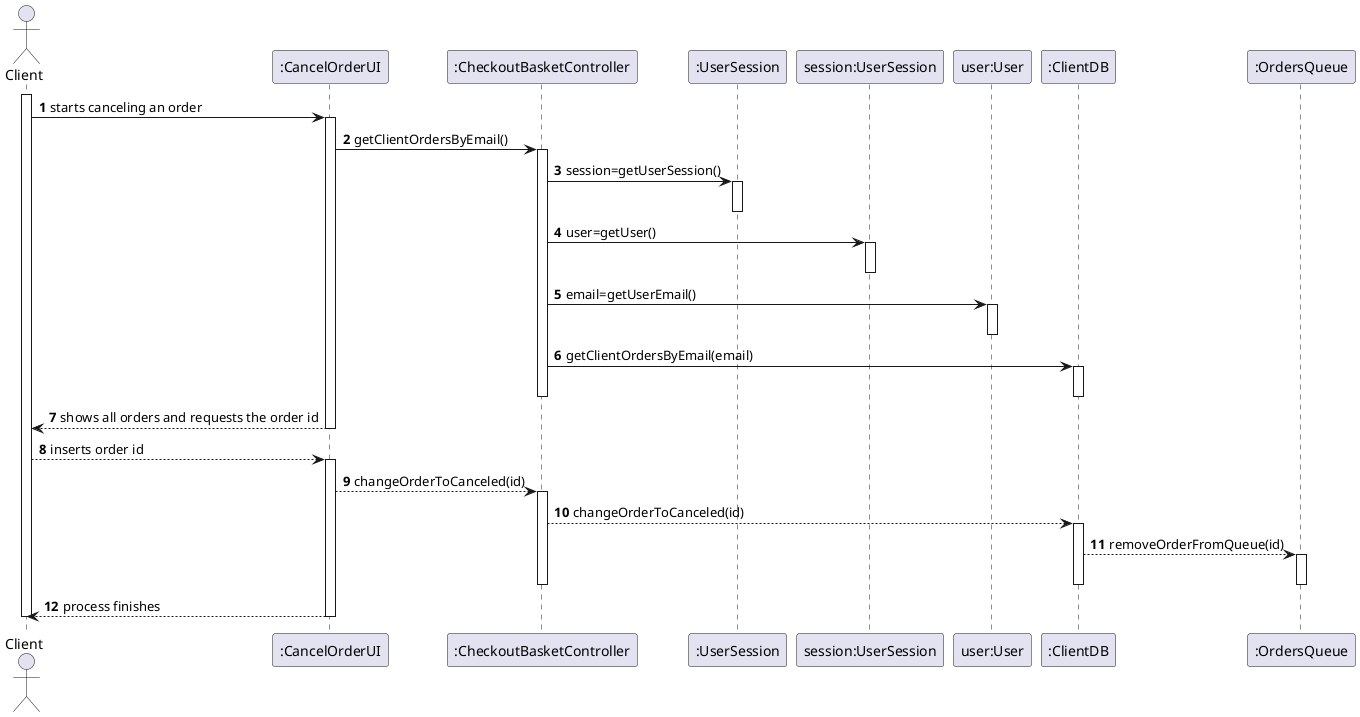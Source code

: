 @startuml
autonumber
'hide footbox
actor "Client" as ADM

participant ":CancelOrderUI" as UI
participant ":CheckoutBasketController" as CTRL
participant ":UserSession" as US
participant "session:UserSession" as SUS
participant "user:User" as U
participant ":ClientDB" as AC
participant ":OrdersQueue" as OQ

activate ADM

ADM -> UI : starts canceling an order
activate UI
UI -> CTRL: getClientOrdersByEmail()

activate CTRL

CTRL -> US : session=getUserSession()
activate US
deactivate US

CTRL -> SUS : user=getUser()
activate SUS
deactivate SUS

CTRL -> U : email=getUserEmail()
activate U
deactivate U

CTRL -> AC : getClientOrdersByEmail(email)
activate AC
deactivate CTRL
deactivate AC
UI --> ADM : shows all orders and requests the order id
deactivate UI

ADM --> UI : inserts order id
activate UI
UI --> CTRL: changeOrderToCanceled(id)
activate CTRL
CTRL --> AC: changeOrderToCanceled(id)
activate AC
AC --> OQ: removeOrderFromQueue(id)
activate OQ
deactivate OQ
deactivate CTRL
deactivate AC




UI --> ADM : process finishes
deactivate UI


deactivate ADM
@enduml


